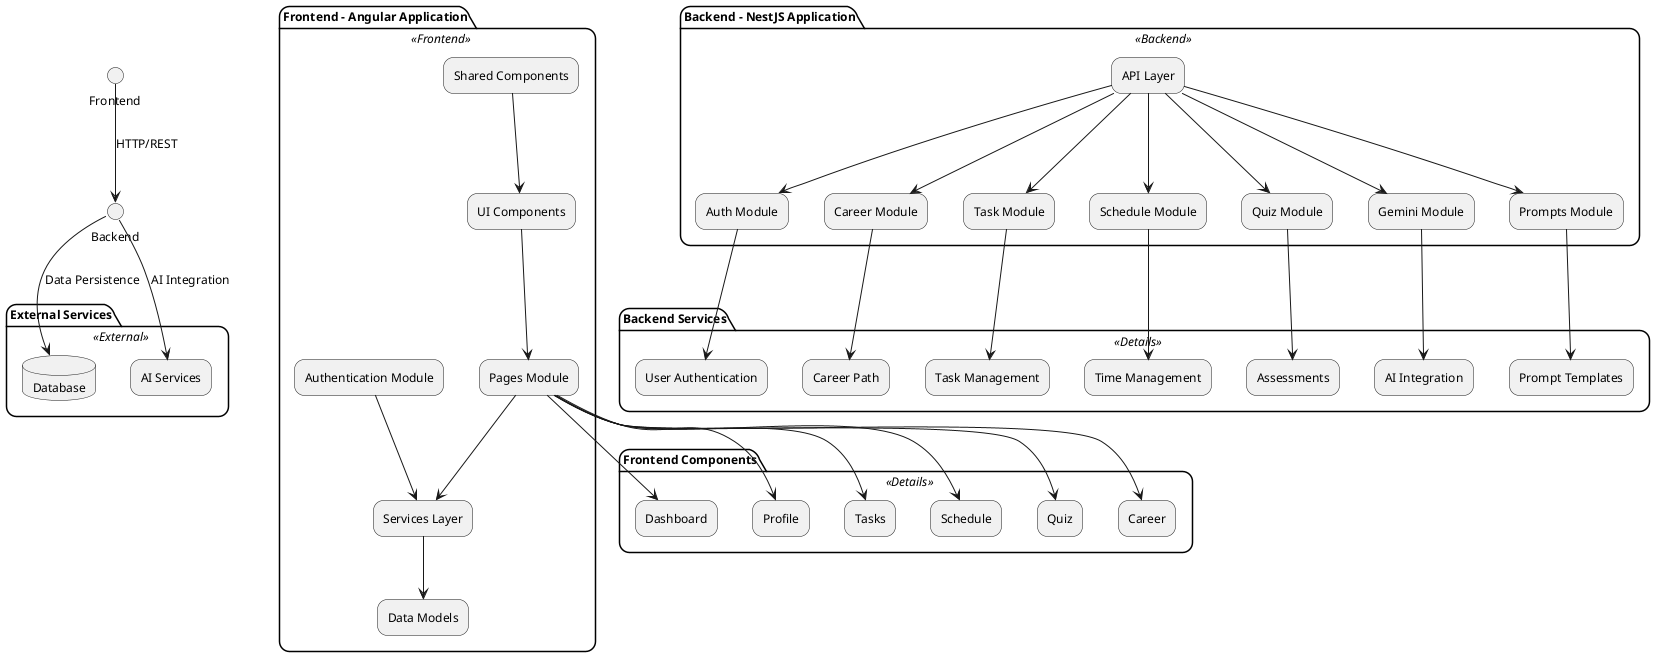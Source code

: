 @startuml Project Architecture

!define RECTANGLE class

skinparam componentStyle rectangle
skinparam backgroundColor white
skinparam handwritten false
skinparam defaultFontName Arial
skinparam defaultFontSize 12
skinparam roundCorner 20
skinparam shadowing false

skinparam component {
    BackgroundColor<<Frontend>> LightBlue
    BackgroundColor<<Backend>> LightPink
    BackgroundColor<<External>> LightYellow
    BackgroundColor<<Details>> LightGreen
    BorderColor<<Frontend>> Blue
    BorderColor<<Backend>> Purple
    BorderColor<<External>> Orange
    BorderColor<<Details>> Green
}

package "Frontend - Angular Application" <<Frontend>> {
    [UI Components] as UI
    [Pages Module] as Pages
    [Authentication Module] as Auth
    [Services Layer] as Services
    [Data Models] as Models
    [Shared Components] as Shared

    UI --> Pages
    Pages --> Services
    Auth --> Services
    Services --> Models
    Shared --> UI
}

package "Backend - NestJS Application" <<Backend>> {
    [API Layer] as API
    [Auth Module] as AuthModule
    [Career Module] as CareerModule
    [Task Module] as TaskModule
    [Schedule Module] as ScheduleModule
    [Quiz Module] as QuizModule
    [Gemini Module] as GeminiModule
    [Prompts Module] as PromptsModule

    API --> AuthModule
    API --> CareerModule
    API --> TaskModule
    API --> ScheduleModule
    API --> QuizModule
    API --> GeminiModule
    API --> PromptsModule
}

package "External Services" <<External>> {
    database "Database" as DB
    [AI Services] as AI
}

package "Frontend Components" <<Details>> {
    [Dashboard] as Dashboard
    [Profile] as Profile
    [Tasks] as Tasks
    [Schedule] as Schedule
    [Quiz] as Quiz
    [Career] as Career

    Pages --> Dashboard
    Pages --> Profile
    Pages --> Tasks
    Pages --> Schedule
    Pages --> Quiz
    Pages --> Career
}

package "Backend Services" <<Details>> {
    [User Authentication] as UserAuth
    [Career Path] as CareerPath
    [Task Management] as TaskMgmt
    [Time Management] as TimeMgmt
    [Assessments] as Assessment
    [AI Integration] as AIIntegration
    [Prompt Templates] as PromptTemplates

    AuthModule --> UserAuth
    CareerModule --> CareerPath
    TaskModule --> TaskMgmt
    ScheduleModule --> TimeMgmt
    QuizModule --> Assessment
    GeminiModule --> AIIntegration
    PromptsModule --> PromptTemplates
}

Frontend --> Backend : HTTP/REST
Backend --> DB : Data Persistence
Backend --> AI : AI Integration

@enduml 